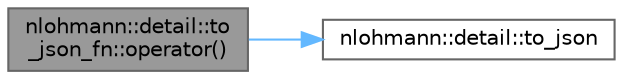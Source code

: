 digraph "nlohmann::detail::to_json_fn::operator()"
{
 // LATEX_PDF_SIZE
  bgcolor="transparent";
  edge [fontname=Helvetica,fontsize=10,labelfontname=Helvetica,labelfontsize=10];
  node [fontname=Helvetica,fontsize=10,shape=box,height=0.2,width=0.4];
  rankdir="LR";
  Node1 [id="Node000001",label="nlohmann::detail::to\l_json_fn::operator()",height=0.2,width=0.4,color="gray40", fillcolor="grey60", style="filled", fontcolor="black",tooltip=" "];
  Node1 -> Node2 [id="edge2_Node000001_Node000002",color="steelblue1",style="solid",tooltip=" "];
  Node2 [id="Node000002",label="nlohmann::detail::to_json",height=0.2,width=0.4,color="grey40", fillcolor="white", style="filled",URL="$namespacenlohmann_1_1detail.html#a1a804b98cbe89b7e44b698f2ca860490",tooltip=" "];
}
